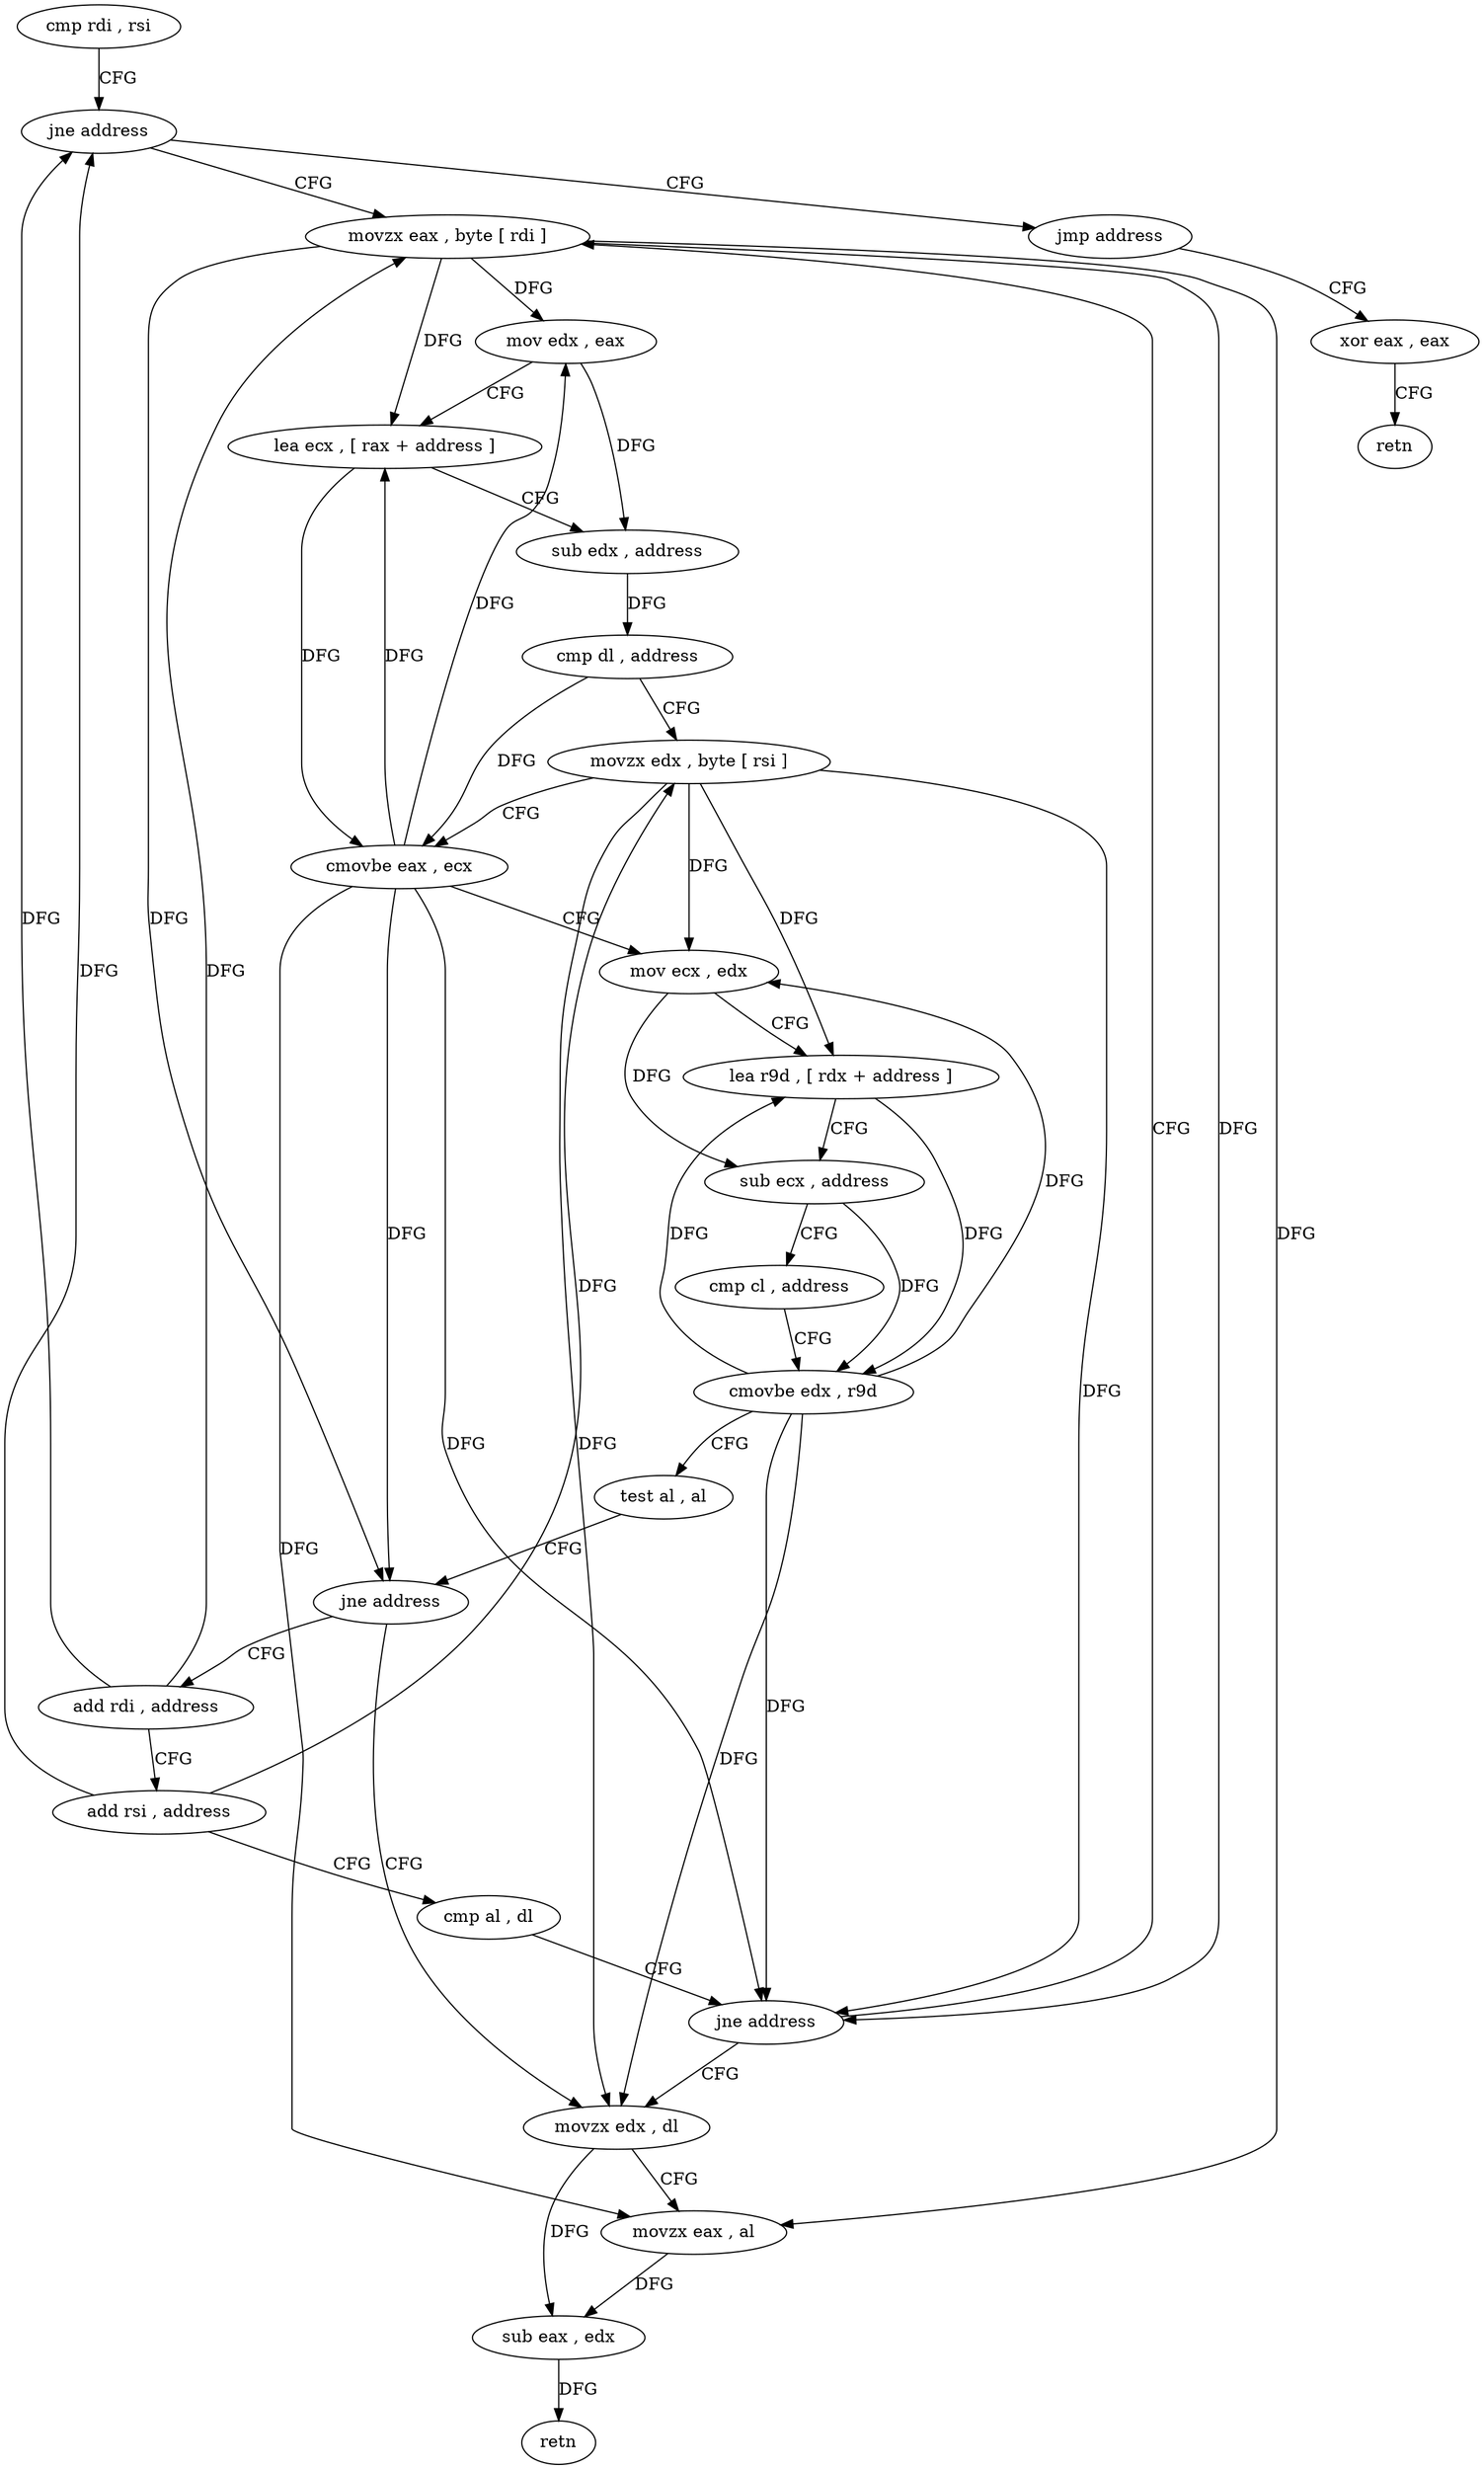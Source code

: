 digraph "func" {
"161760" [label = "cmp rdi , rsi" ]
"161763" [label = "jne address" ]
"161788" [label = "movzx eax , byte [ rdi ]" ]
"161765" [label = "jmp address" ]
"161791" [label = "mov edx , eax" ]
"161793" [label = "lea ecx , [ rax + address ]" ]
"161796" [label = "sub edx , address" ]
"161799" [label = "cmp dl , address" ]
"161802" [label = "movzx edx , byte [ rsi ]" ]
"161805" [label = "cmovbe eax , ecx" ]
"161808" [label = "mov ecx , edx" ]
"161810" [label = "lea r9d , [ rdx + address ]" ]
"161814" [label = "sub ecx , address" ]
"161817" [label = "cmp cl , address" ]
"161820" [label = "cmovbe edx , r9d" ]
"161824" [label = "test al , al" ]
"161826" [label = "jne address" ]
"161776" [label = "add rdi , address" ]
"161828" [label = "movzx edx , dl" ]
"161837" [label = "xor eax , eax" ]
"161780" [label = "add rsi , address" ]
"161784" [label = "cmp al , dl" ]
"161786" [label = "jne address" ]
"161831" [label = "movzx eax , al" ]
"161834" [label = "sub eax , edx" ]
"161836" [label = "retn" ]
"161839" [label = "retn" ]
"161760" -> "161763" [ label = "CFG" ]
"161763" -> "161788" [ label = "CFG" ]
"161763" -> "161765" [ label = "CFG" ]
"161788" -> "161791" [ label = "DFG" ]
"161788" -> "161793" [ label = "DFG" ]
"161788" -> "161826" [ label = "DFG" ]
"161788" -> "161786" [ label = "DFG" ]
"161788" -> "161831" [ label = "DFG" ]
"161765" -> "161837" [ label = "CFG" ]
"161791" -> "161793" [ label = "CFG" ]
"161791" -> "161796" [ label = "DFG" ]
"161793" -> "161796" [ label = "CFG" ]
"161793" -> "161805" [ label = "DFG" ]
"161796" -> "161799" [ label = "DFG" ]
"161799" -> "161802" [ label = "CFG" ]
"161799" -> "161805" [ label = "DFG" ]
"161802" -> "161805" [ label = "CFG" ]
"161802" -> "161808" [ label = "DFG" ]
"161802" -> "161810" [ label = "DFG" ]
"161802" -> "161786" [ label = "DFG" ]
"161802" -> "161828" [ label = "DFG" ]
"161805" -> "161808" [ label = "CFG" ]
"161805" -> "161791" [ label = "DFG" ]
"161805" -> "161793" [ label = "DFG" ]
"161805" -> "161826" [ label = "DFG" ]
"161805" -> "161786" [ label = "DFG" ]
"161805" -> "161831" [ label = "DFG" ]
"161808" -> "161810" [ label = "CFG" ]
"161808" -> "161814" [ label = "DFG" ]
"161810" -> "161814" [ label = "CFG" ]
"161810" -> "161820" [ label = "DFG" ]
"161814" -> "161817" [ label = "CFG" ]
"161814" -> "161820" [ label = "DFG" ]
"161817" -> "161820" [ label = "CFG" ]
"161820" -> "161824" [ label = "CFG" ]
"161820" -> "161808" [ label = "DFG" ]
"161820" -> "161810" [ label = "DFG" ]
"161820" -> "161786" [ label = "DFG" ]
"161820" -> "161828" [ label = "DFG" ]
"161824" -> "161826" [ label = "CFG" ]
"161826" -> "161776" [ label = "CFG" ]
"161826" -> "161828" [ label = "CFG" ]
"161776" -> "161780" [ label = "CFG" ]
"161776" -> "161788" [ label = "DFG" ]
"161776" -> "161763" [ label = "DFG" ]
"161828" -> "161831" [ label = "CFG" ]
"161828" -> "161834" [ label = "DFG" ]
"161837" -> "161839" [ label = "CFG" ]
"161780" -> "161784" [ label = "CFG" ]
"161780" -> "161763" [ label = "DFG" ]
"161780" -> "161802" [ label = "DFG" ]
"161784" -> "161786" [ label = "CFG" ]
"161786" -> "161828" [ label = "CFG" ]
"161786" -> "161788" [ label = "CFG" ]
"161831" -> "161834" [ label = "DFG" ]
"161834" -> "161836" [ label = "DFG" ]
}
